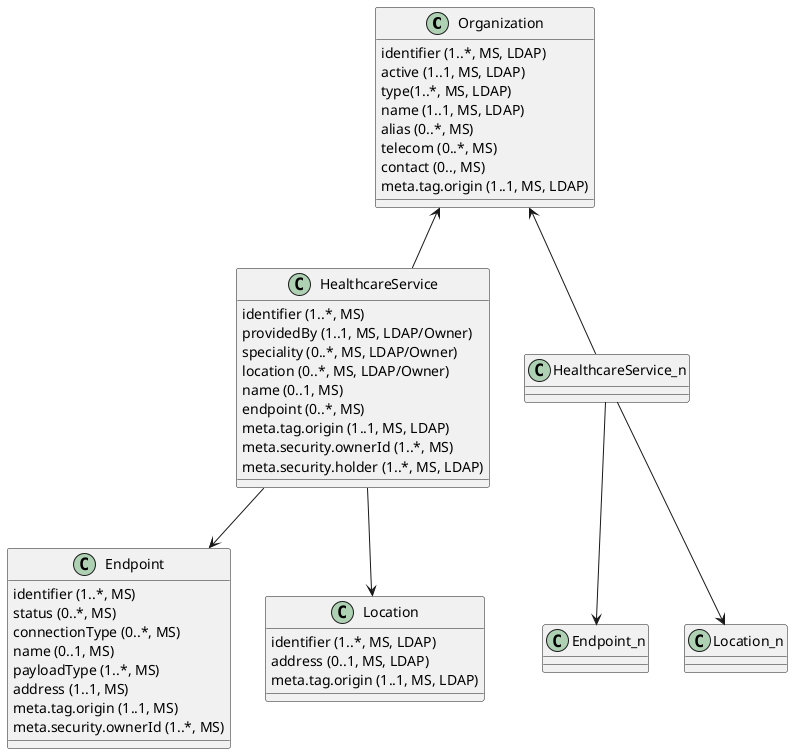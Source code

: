 @startuml
 
class Organization {
  {field} identifier (1..*, MS, LDAP)
  {field} active (1..1, MS, LDAP)
  {field} type(1..*, MS, LDAP)
  {field} name (1..1, MS, LDAP)
  {field} alias (0..*, MS)
  {field} telecom (0..*, MS)
  {field} contact (0.., MS)
  {field} meta.tag.origin (1..1, MS, LDAP)
}
 
class HealthcareService {
  {field} identifier (1..*, MS)
  {field} providedBy (1..1, MS, LDAP/Owner)
  {field} speciality (0..*, MS, LDAP/Owner)
  {field} location (0..*, MS, LDAP/Owner)
  {field} name (0..1, MS)
  {field} endpoint (0..*, MS)
  {field} meta.tag.origin (1..1, MS, LDAP)
  {field} meta.security.ownerId (1..*, MS)
  {field} meta.security.holder (1..*, MS, LDAP)
}
 
class Endpoint {
  {field} identifier (1..*, MS)
  {field} status (0..*, MS)
  {field} connectionType (0..*, MS)
  {field} name (0..1, MS)
  {field} payloadType (1..*, MS)
  {field} address (1..1, MS)
  {field} meta.tag.origin (1..1, MS)
  {field} meta.security.ownerId (1..*, MS)
}
 
class Location {
  {field} identifier (1..*, MS, LDAP)
  {field} address (0..1, MS, LDAP)
  {field} meta.tag.origin (1..1, MS, LDAP)
}
 
Organization <-- HealthcareService
HealthcareService --> Endpoint
HealthcareService --> Location
 
Organization <-- HealthcareService_n
HealthcareService_n --> Endpoint_n
HealthcareService_n --> Location_n
 
@enduml
